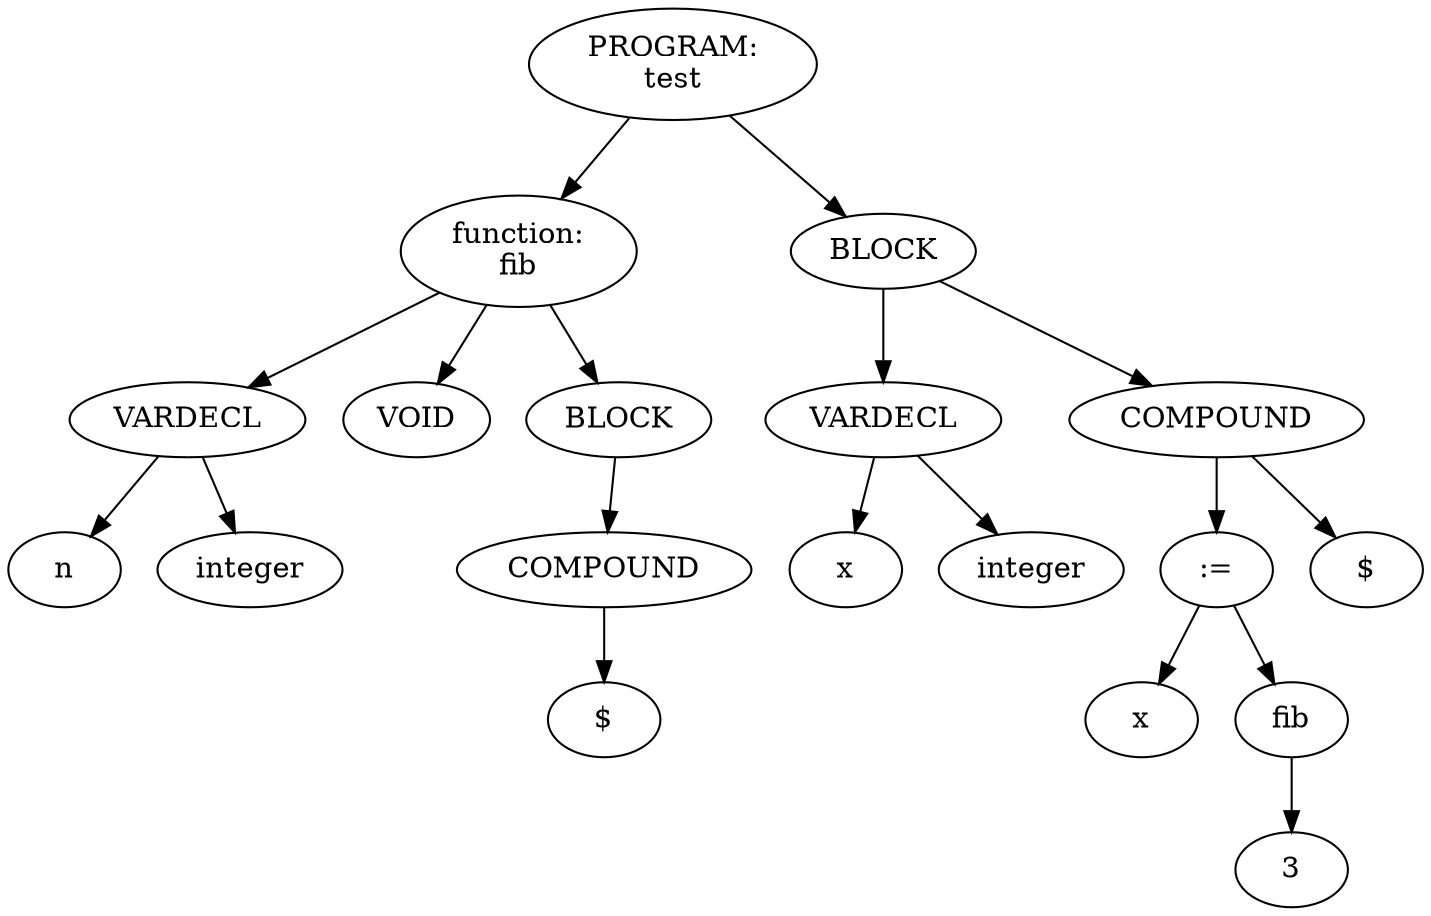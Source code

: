 digraph name{
n0[label="PROGRAM:
test"]
n1[label="function:
fib"]
n2[label="VARDECL"]
n3[label="n"]
n4[label="integer"]
n5[label="VOID"]
n6[label="BLOCK"]
n7[label="COMPOUND"]
n8[label="$"]
n9[label="BLOCK"]
n10[label="VARDECL"]
n11[label="x"]
n12[label="integer"]
n13[label="COMPOUND"]
n14[label=":="]
n15[label="x"]
n16[label="fib"]
n17[label="3"]
n18[label="$"]
n0->n1
n1->n2
n2->n3
n2->n4
n1->n5
n1->n6
n6->n7
n7->n8
n0->n9
n9->n10
n10->n11
n10->n12
n9->n13
n13->n14
n14->n15
n14->n16
n16->n17
n13->n18
}
